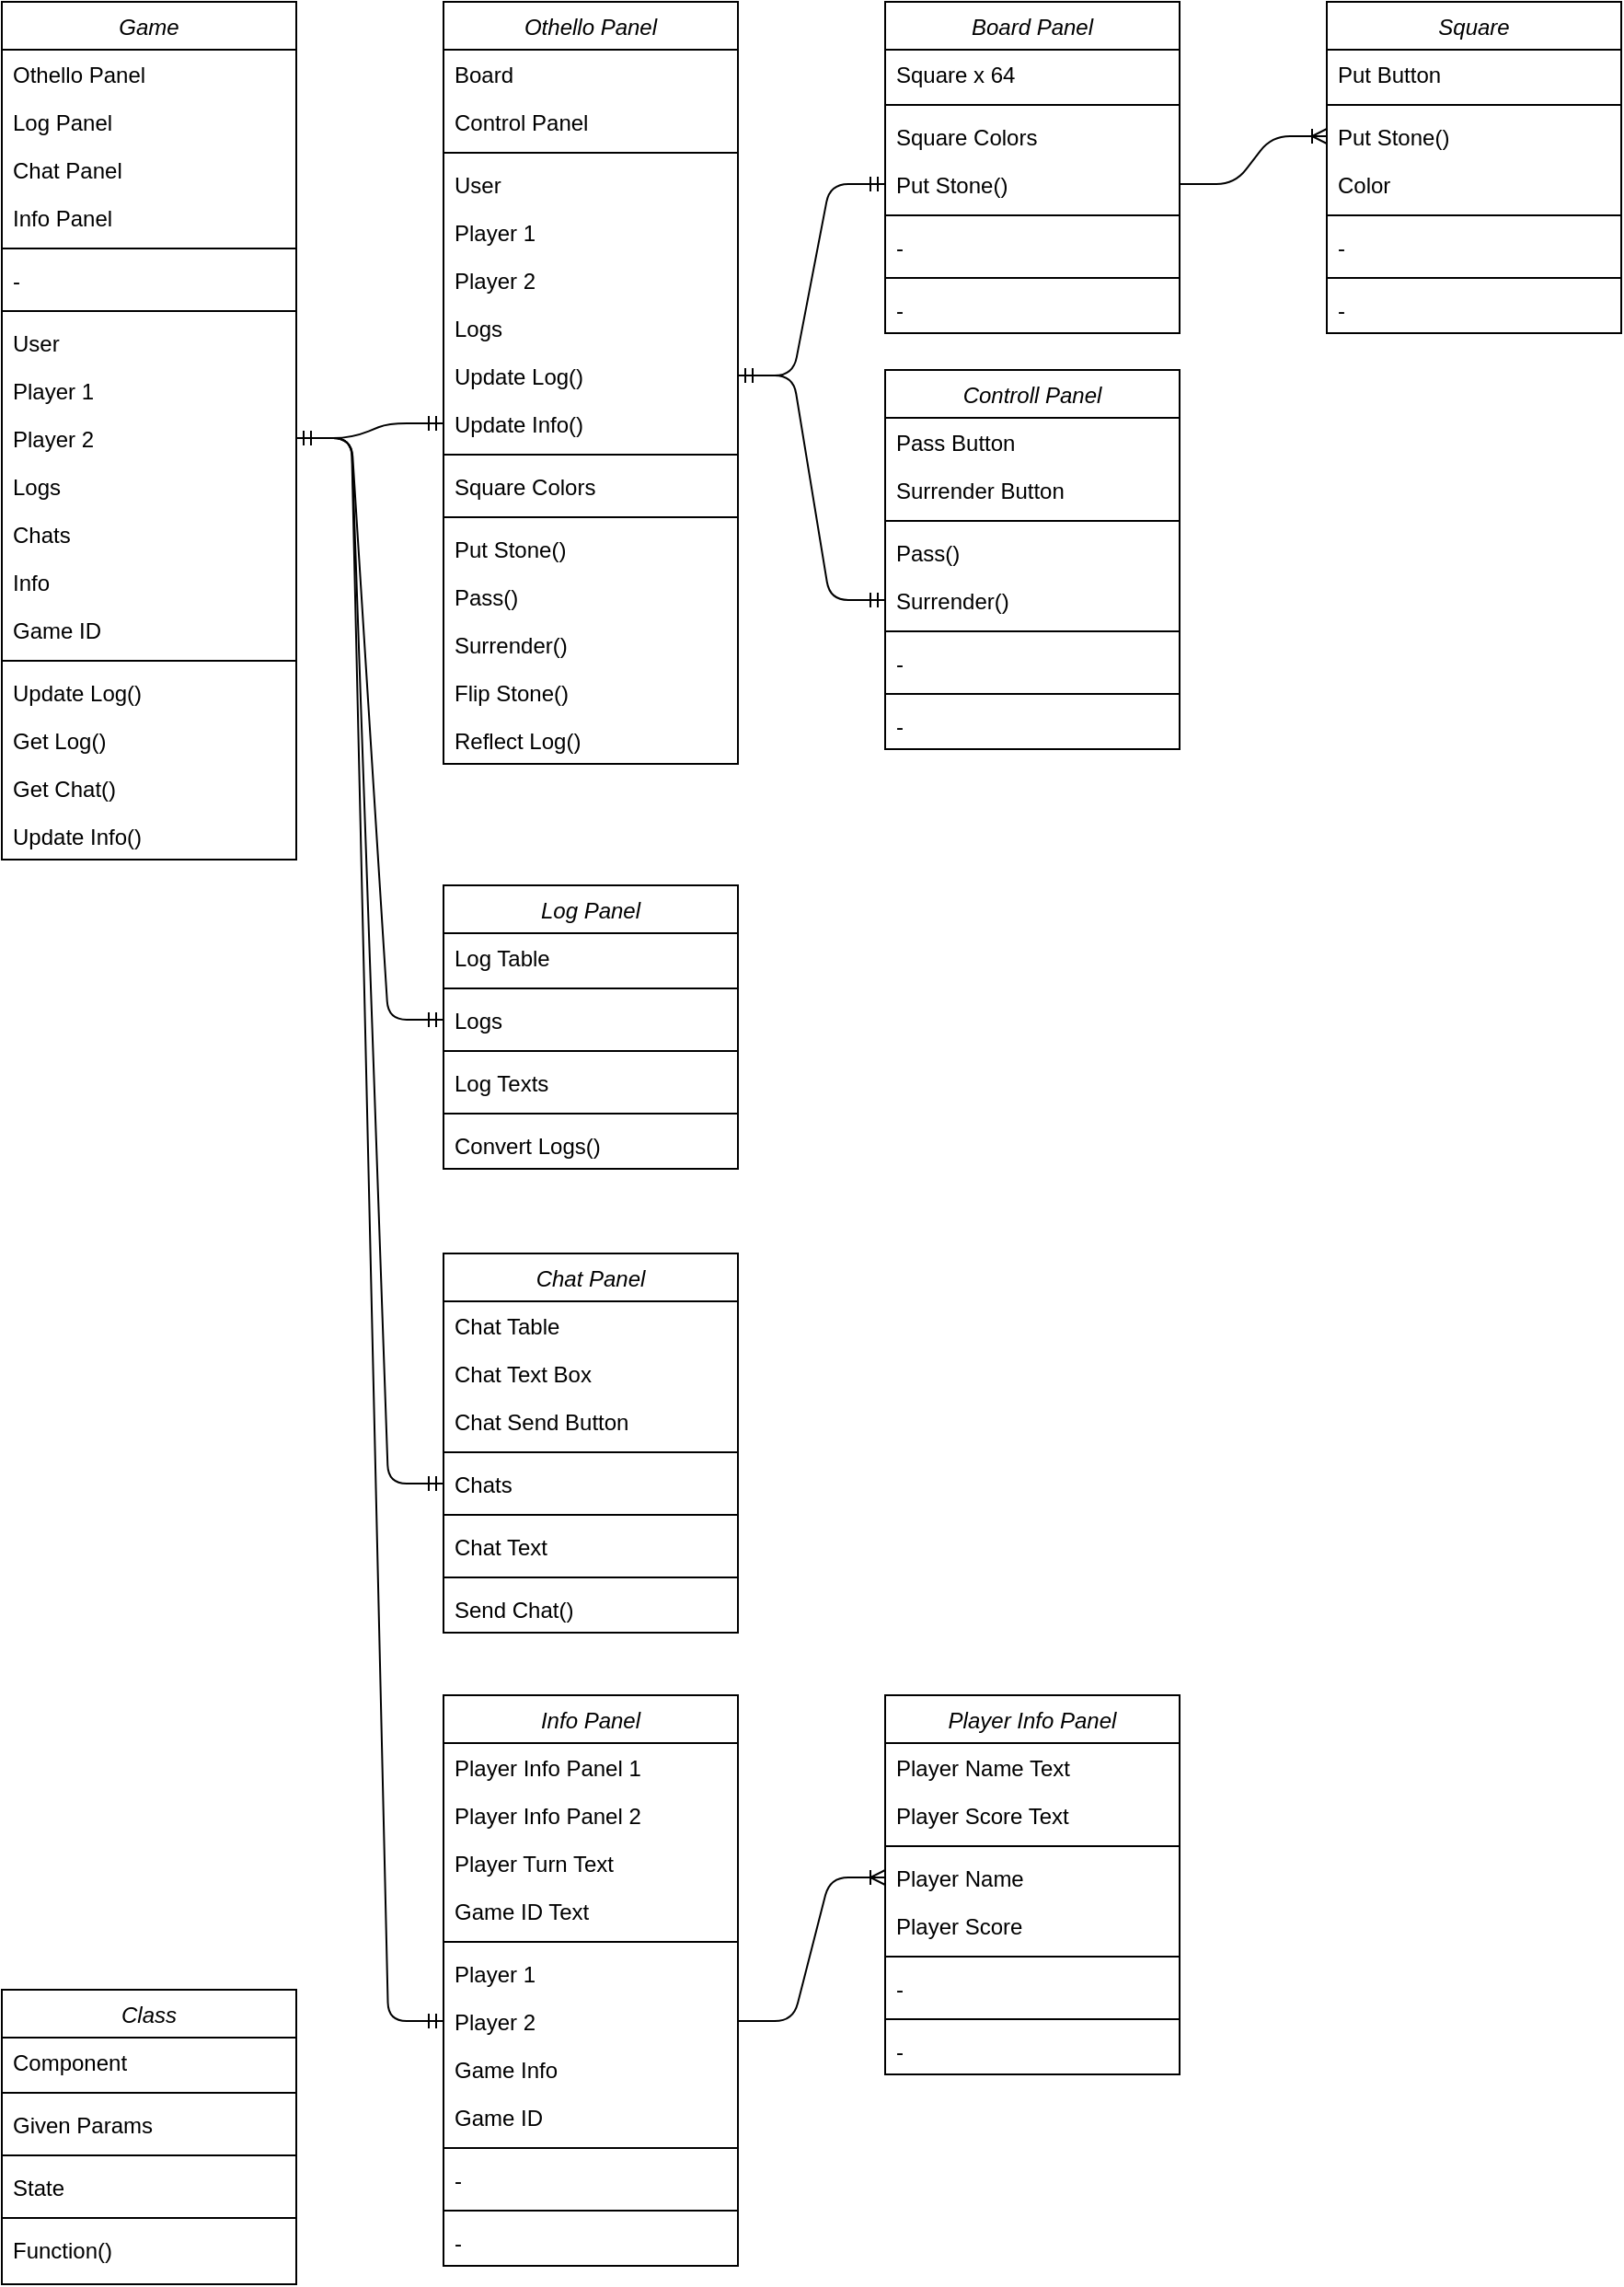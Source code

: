 <mxfile version="13.0.3" type="device"><diagram id="C5RBs43oDa-KdzZeNtuy" name="Page-1"><mxGraphModel dx="1086" dy="806" grid="1" gridSize="10" guides="1" tooltips="1" connect="1" arrows="1" fold="1" page="1" pageScale="1" pageWidth="827" pageHeight="1169" math="0" shadow="0"><root><mxCell id="WIyWlLk6GJQsqaUBKTNV-0"/><mxCell id="WIyWlLk6GJQsqaUBKTNV-1" parent="WIyWlLk6GJQsqaUBKTNV-0"/><mxCell id="VD_pEGCRU07zuYSqtlSE-8" value="Game" style="swimlane;fontStyle=2;align=center;verticalAlign=top;childLayout=stackLayout;horizontal=1;startSize=26;horizontalStack=0;resizeParent=1;resizeLast=0;collapsible=1;marginBottom=0;rounded=0;shadow=0;strokeWidth=1;" parent="WIyWlLk6GJQsqaUBKTNV-1" vertex="1"><mxGeometry x="40" y="40" width="160" height="466" as="geometry"><mxRectangle x="230" y="140" width="160" height="26" as="alternateBounds"/></mxGeometry></mxCell><mxCell id="VD_pEGCRU07zuYSqtlSE-9" value="Othello Panel" style="text;align=left;verticalAlign=top;spacingLeft=4;spacingRight=4;overflow=hidden;rotatable=0;points=[[0,0.5],[1,0.5]];portConstraint=eastwest;" parent="VD_pEGCRU07zuYSqtlSE-8" vertex="1"><mxGeometry y="26" width="160" height="26" as="geometry"/></mxCell><mxCell id="VD_pEGCRU07zuYSqtlSE-10" value="Log Panel" style="text;align=left;verticalAlign=top;spacingLeft=4;spacingRight=4;overflow=hidden;rotatable=0;points=[[0,0.5],[1,0.5]];portConstraint=eastwest;rounded=0;shadow=0;html=0;" parent="VD_pEGCRU07zuYSqtlSE-8" vertex="1"><mxGeometry y="52" width="160" height="26" as="geometry"/></mxCell><mxCell id="VD_pEGCRU07zuYSqtlSE-12" value="Chat Panel" style="text;align=left;verticalAlign=top;spacingLeft=4;spacingRight=4;overflow=hidden;rotatable=0;points=[[0,0.5],[1,0.5]];portConstraint=eastwest;rounded=0;shadow=0;html=0;" parent="VD_pEGCRU07zuYSqtlSE-8" vertex="1"><mxGeometry y="78" width="160" height="26" as="geometry"/></mxCell><mxCell id="VD_pEGCRU07zuYSqtlSE-21" value="Info Panel" style="text;align=left;verticalAlign=top;spacingLeft=4;spacingRight=4;overflow=hidden;rotatable=0;points=[[0,0.5],[1,0.5]];portConstraint=eastwest;rounded=0;shadow=0;html=0;" parent="VD_pEGCRU07zuYSqtlSE-8" vertex="1"><mxGeometry y="104" width="160" height="26" as="geometry"/></mxCell><mxCell id="VD_pEGCRU07zuYSqtlSE-13" value="" style="line;html=1;strokeWidth=1;align=left;verticalAlign=middle;spacingTop=-1;spacingLeft=3;spacingRight=3;rotatable=0;labelPosition=right;points=[];portConstraint=eastwest;fillColor=#ffffff;" parent="VD_pEGCRU07zuYSqtlSE-8" vertex="1"><mxGeometry y="130" width="160" height="8" as="geometry"/></mxCell><mxCell id="xLiG6YgGG8kJkcerl_uJ-2" value="-" style="text;align=left;verticalAlign=top;spacingLeft=4;spacingRight=4;overflow=hidden;rotatable=0;points=[[0,0.5],[1,0.5]];portConstraint=eastwest;rounded=0;shadow=0;html=0;" parent="VD_pEGCRU07zuYSqtlSE-8" vertex="1"><mxGeometry y="138" width="160" height="26" as="geometry"/></mxCell><mxCell id="xLiG6YgGG8kJkcerl_uJ-1" value="" style="line;html=1;strokeWidth=1;align=left;verticalAlign=middle;spacingTop=-1;spacingLeft=3;spacingRight=3;rotatable=0;labelPosition=right;points=[];portConstraint=eastwest;fillColor=#ffffff;" parent="VD_pEGCRU07zuYSqtlSE-8" vertex="1"><mxGeometry y="164" width="160" height="8" as="geometry"/></mxCell><mxCell id="iSRtya0GaoQMAHb-Ad-A-6" value="User" style="text;align=left;verticalAlign=top;spacingLeft=4;spacingRight=4;overflow=hidden;rotatable=0;points=[[0,0.5],[1,0.5]];portConstraint=eastwest;rounded=0;shadow=0;html=0;" parent="VD_pEGCRU07zuYSqtlSE-8" vertex="1"><mxGeometry y="172" width="160" height="26" as="geometry"/></mxCell><mxCell id="VD_pEGCRU07zuYSqtlSE-15" value="Player 1" style="text;align=left;verticalAlign=top;spacingLeft=4;spacingRight=4;overflow=hidden;rotatable=0;points=[[0,0.5],[1,0.5]];portConstraint=eastwest;rounded=0;shadow=0;html=0;" parent="VD_pEGCRU07zuYSqtlSE-8" vertex="1"><mxGeometry y="198" width="160" height="26" as="geometry"/></mxCell><mxCell id="VD_pEGCRU07zuYSqtlSE-16" value="Player 2" style="text;align=left;verticalAlign=top;spacingLeft=4;spacingRight=4;overflow=hidden;rotatable=0;points=[[0,0.5],[1,0.5]];portConstraint=eastwest;rounded=0;shadow=0;html=0;" parent="VD_pEGCRU07zuYSqtlSE-8" vertex="1"><mxGeometry y="224" width="160" height="26" as="geometry"/></mxCell><mxCell id="ohzE18p68UZyct_Q5W-b-12" value="Logs" style="text;align=left;verticalAlign=top;spacingLeft=4;spacingRight=4;overflow=hidden;rotatable=0;points=[[0,0.5],[1,0.5]];portConstraint=eastwest;rounded=0;shadow=0;html=0;" parent="VD_pEGCRU07zuYSqtlSE-8" vertex="1"><mxGeometry y="250" width="160" height="26" as="geometry"/></mxCell><mxCell id="ohzE18p68UZyct_Q5W-b-14" value="Chats" style="text;align=left;verticalAlign=top;spacingLeft=4;spacingRight=4;overflow=hidden;rotatable=0;points=[[0,0.5],[1,0.5]];portConstraint=eastwest;rounded=0;shadow=0;html=0;" parent="VD_pEGCRU07zuYSqtlSE-8" vertex="1"><mxGeometry y="276" width="160" height="26" as="geometry"/></mxCell><mxCell id="ohzE18p68UZyct_Q5W-b-21" value="Info" style="text;align=left;verticalAlign=top;spacingLeft=4;spacingRight=4;overflow=hidden;rotatable=0;points=[[0,0.5],[1,0.5]];portConstraint=eastwest;rounded=0;shadow=0;html=0;" parent="VD_pEGCRU07zuYSqtlSE-8" vertex="1"><mxGeometry y="302" width="160" height="26" as="geometry"/></mxCell><mxCell id="xvXVPmRxzr7AfJ4TMesq-0" value="Game ID" style="text;align=left;verticalAlign=top;spacingLeft=4;spacingRight=4;overflow=hidden;rotatable=0;points=[[0,0.5],[1,0.5]];portConstraint=eastwest;rounded=0;shadow=0;html=0;" parent="VD_pEGCRU07zuYSqtlSE-8" vertex="1"><mxGeometry y="328" width="160" height="26" as="geometry"/></mxCell><mxCell id="VD_pEGCRU07zuYSqtlSE-17" value="" style="line;html=1;strokeWidth=1;align=left;verticalAlign=middle;spacingTop=-1;spacingLeft=3;spacingRight=3;rotatable=0;labelPosition=right;points=[];portConstraint=eastwest;fillColor=#ffffff;" parent="VD_pEGCRU07zuYSqtlSE-8" vertex="1"><mxGeometry y="354" width="160" height="8" as="geometry"/></mxCell><mxCell id="VD_pEGCRU07zuYSqtlSE-19" value="Update Log()" style="text;align=left;verticalAlign=top;spacingLeft=4;spacingRight=4;overflow=hidden;rotatable=0;points=[[0,0.5],[1,0.5]];portConstraint=eastwest;" parent="VD_pEGCRU07zuYSqtlSE-8" vertex="1"><mxGeometry y="362" width="160" height="26" as="geometry"/></mxCell><mxCell id="iSRtya0GaoQMAHb-Ad-A-4" value="Get Log()" style="text;align=left;verticalAlign=top;spacingLeft=4;spacingRight=4;overflow=hidden;rotatable=0;points=[[0,0.5],[1,0.5]];portConstraint=eastwest;" parent="VD_pEGCRU07zuYSqtlSE-8" vertex="1"><mxGeometry y="388" width="160" height="26" as="geometry"/></mxCell><mxCell id="ohzE18p68UZyct_Q5W-b-19" value="Get Chat()" style="text;align=left;verticalAlign=top;spacingLeft=4;spacingRight=4;overflow=hidden;rotatable=0;points=[[0,0.5],[1,0.5]];portConstraint=eastwest;" parent="VD_pEGCRU07zuYSqtlSE-8" vertex="1"><mxGeometry y="414" width="160" height="26" as="geometry"/></mxCell><mxCell id="ohzE18p68UZyct_Q5W-b-13" value="Update Info()" style="text;align=left;verticalAlign=top;spacingLeft=4;spacingRight=4;overflow=hidden;rotatable=0;points=[[0,0.5],[1,0.5]];portConstraint=eastwest;" parent="VD_pEGCRU07zuYSqtlSE-8" vertex="1"><mxGeometry y="440" width="160" height="26" as="geometry"/></mxCell><mxCell id="zkfFHV4jXpPFQw0GAbJ--0" value="Othello Panel" style="swimlane;fontStyle=2;align=center;verticalAlign=top;childLayout=stackLayout;horizontal=1;startSize=26;horizontalStack=0;resizeParent=1;resizeLast=0;collapsible=1;marginBottom=0;rounded=0;shadow=0;strokeWidth=1;" parent="WIyWlLk6GJQsqaUBKTNV-1" vertex="1"><mxGeometry x="280" y="40" width="160" height="414" as="geometry"><mxRectangle x="230" y="140" width="160" height="26" as="alternateBounds"/></mxGeometry></mxCell><mxCell id="zkfFHV4jXpPFQw0GAbJ--1" value="Board" style="text;align=left;verticalAlign=top;spacingLeft=4;spacingRight=4;overflow=hidden;rotatable=0;points=[[0,0.5],[1,0.5]];portConstraint=eastwest;" parent="zkfFHV4jXpPFQw0GAbJ--0" vertex="1"><mxGeometry y="26" width="160" height="26" as="geometry"/></mxCell><mxCell id="VD_pEGCRU07zuYSqtlSE-1" value="Control Panel" style="text;align=left;verticalAlign=top;spacingLeft=4;spacingRight=4;overflow=hidden;rotatable=0;points=[[0,0.5],[1,0.5]];portConstraint=eastwest;rounded=0;shadow=0;html=0;" parent="zkfFHV4jXpPFQw0GAbJ--0" vertex="1"><mxGeometry y="52" width="160" height="26" as="geometry"/></mxCell><mxCell id="zkfFHV4jXpPFQw0GAbJ--4" value="" style="line;html=1;strokeWidth=1;align=left;verticalAlign=middle;spacingTop=-1;spacingLeft=3;spacingRight=3;rotatable=0;labelPosition=right;points=[];portConstraint=eastwest;fillColor=#ffffff;" parent="zkfFHV4jXpPFQw0GAbJ--0" vertex="1"><mxGeometry y="78" width="160" height="8" as="geometry"/></mxCell><mxCell id="iSRtya0GaoQMAHb-Ad-A-7" value="User" style="text;align=left;verticalAlign=top;spacingLeft=4;spacingRight=4;overflow=hidden;rotatable=0;points=[[0,0.5],[1,0.5]];portConstraint=eastwest;rounded=0;shadow=0;html=0;" parent="zkfFHV4jXpPFQw0GAbJ--0" vertex="1"><mxGeometry y="86" width="160" height="26" as="geometry"/></mxCell><mxCell id="VD_pEGCRU07zuYSqtlSE-4" value="Player 1" style="text;align=left;verticalAlign=top;spacingLeft=4;spacingRight=4;overflow=hidden;rotatable=0;points=[[0,0.5],[1,0.5]];portConstraint=eastwest;rounded=0;shadow=0;html=0;" parent="zkfFHV4jXpPFQw0GAbJ--0" vertex="1"><mxGeometry y="112" width="160" height="26" as="geometry"/></mxCell><mxCell id="VD_pEGCRU07zuYSqtlSE-5" value="Player 2" style="text;align=left;verticalAlign=top;spacingLeft=4;spacingRight=4;overflow=hidden;rotatable=0;points=[[0,0.5],[1,0.5]];portConstraint=eastwest;rounded=0;shadow=0;html=0;" parent="zkfFHV4jXpPFQw0GAbJ--0" vertex="1"><mxGeometry y="138" width="160" height="26" as="geometry"/></mxCell><mxCell id="iSRtya0GaoQMAHb-Ad-A-2" value="Logs" style="text;align=left;verticalAlign=top;spacingLeft=4;spacingRight=4;overflow=hidden;rotatable=0;points=[[0,0.5],[1,0.5]];portConstraint=eastwest;rounded=0;shadow=0;html=0;" parent="zkfFHV4jXpPFQw0GAbJ--0" vertex="1"><mxGeometry y="164" width="160" height="26" as="geometry"/></mxCell><mxCell id="ohzE18p68UZyct_Q5W-b-11" value="Update Log()" style="text;align=left;verticalAlign=top;spacingLeft=4;spacingRight=4;overflow=hidden;rotatable=0;points=[[0,0.5],[1,0.5]];portConstraint=eastwest;rounded=0;shadow=0;html=0;" parent="zkfFHV4jXpPFQw0GAbJ--0" vertex="1"><mxGeometry y="190" width="160" height="26" as="geometry"/></mxCell><mxCell id="ohzE18p68UZyct_Q5W-b-20" value="Update Info()" style="text;align=left;verticalAlign=top;spacingLeft=4;spacingRight=4;overflow=hidden;rotatable=0;points=[[0,0.5],[1,0.5]];portConstraint=eastwest;rounded=0;shadow=0;html=0;" parent="zkfFHV4jXpPFQw0GAbJ--0" vertex="1"><mxGeometry y="216" width="160" height="26" as="geometry"/></mxCell><mxCell id="VD_pEGCRU07zuYSqtlSE-2" value="" style="line;html=1;strokeWidth=1;align=left;verticalAlign=middle;spacingTop=-1;spacingLeft=3;spacingRight=3;rotatable=0;labelPosition=right;points=[];portConstraint=eastwest;fillColor=#ffffff;" parent="zkfFHV4jXpPFQw0GAbJ--0" vertex="1"><mxGeometry y="242" width="160" height="8" as="geometry"/></mxCell><mxCell id="VD_pEGCRU07zuYSqtlSE-3" value="Square Colors" style="text;align=left;verticalAlign=top;spacingLeft=4;spacingRight=4;overflow=hidden;rotatable=0;points=[[0,0.5],[1,0.5]];portConstraint=eastwest;" parent="zkfFHV4jXpPFQw0GAbJ--0" vertex="1"><mxGeometry y="250" width="160" height="26" as="geometry"/></mxCell><mxCell id="VD_pEGCRU07zuYSqtlSE-20" value="" style="line;html=1;strokeWidth=1;align=left;verticalAlign=middle;spacingTop=-1;spacingLeft=3;spacingRight=3;rotatable=0;labelPosition=right;points=[];portConstraint=eastwest;fillColor=#ffffff;" parent="zkfFHV4jXpPFQw0GAbJ--0" vertex="1"><mxGeometry y="276" width="160" height="8" as="geometry"/></mxCell><mxCell id="zkfFHV4jXpPFQw0GAbJ--5" value="Put Stone()" style="text;align=left;verticalAlign=top;spacingLeft=4;spacingRight=4;overflow=hidden;rotatable=0;points=[[0,0.5],[1,0.5]];portConstraint=eastwest;" parent="zkfFHV4jXpPFQw0GAbJ--0" vertex="1"><mxGeometry y="284" width="160" height="26" as="geometry"/></mxCell><mxCell id="xLiG6YgGG8kJkcerl_uJ-0" value="Pass()" style="text;align=left;verticalAlign=top;spacingLeft=4;spacingRight=4;overflow=hidden;rotatable=0;points=[[0,0.5],[1,0.5]];portConstraint=eastwest;" parent="zkfFHV4jXpPFQw0GAbJ--0" vertex="1"><mxGeometry y="310" width="160" height="26" as="geometry"/></mxCell><mxCell id="VD_pEGCRU07zuYSqtlSE-35" value="Surrender()" style="text;align=left;verticalAlign=top;spacingLeft=4;spacingRight=4;overflow=hidden;rotatable=0;points=[[0,0.5],[1,0.5]];portConstraint=eastwest;" parent="zkfFHV4jXpPFQw0GAbJ--0" vertex="1"><mxGeometry y="336" width="160" height="26" as="geometry"/></mxCell><mxCell id="iSRtya0GaoQMAHb-Ad-A-0" value="Flip Stone()" style="text;align=left;verticalAlign=top;spacingLeft=4;spacingRight=4;overflow=hidden;rotatable=0;points=[[0,0.5],[1,0.5]];portConstraint=eastwest;" parent="zkfFHV4jXpPFQw0GAbJ--0" vertex="1"><mxGeometry y="362" width="160" height="26" as="geometry"/></mxCell><mxCell id="iSRtya0GaoQMAHb-Ad-A-3" value="Reflect Log()" style="text;align=left;verticalAlign=top;spacingLeft=4;spacingRight=4;overflow=hidden;rotatable=0;points=[[0,0.5],[1,0.5]];portConstraint=eastwest;" parent="zkfFHV4jXpPFQw0GAbJ--0" vertex="1"><mxGeometry y="388" width="160" height="26" as="geometry"/></mxCell><mxCell id="VD_pEGCRU07zuYSqtlSE-88" value="Square" style="swimlane;fontStyle=2;align=center;verticalAlign=top;childLayout=stackLayout;horizontal=1;startSize=26;horizontalStack=0;resizeParent=1;resizeLast=0;collapsible=1;marginBottom=0;rounded=0;shadow=0;strokeWidth=1;" parent="WIyWlLk6GJQsqaUBKTNV-1" vertex="1"><mxGeometry x="760" y="40" width="160" height="180" as="geometry"><mxRectangle x="230" y="140" width="160" height="26" as="alternateBounds"/></mxGeometry></mxCell><mxCell id="VD_pEGCRU07zuYSqtlSE-89" value="Put Button" style="text;align=left;verticalAlign=top;spacingLeft=4;spacingRight=4;overflow=hidden;rotatable=0;points=[[0,0.5],[1,0.5]];portConstraint=eastwest;" parent="VD_pEGCRU07zuYSqtlSE-88" vertex="1"><mxGeometry y="26" width="160" height="26" as="geometry"/></mxCell><mxCell id="VD_pEGCRU07zuYSqtlSE-90" value="" style="line;html=1;strokeWidth=1;align=left;verticalAlign=middle;spacingTop=-1;spacingLeft=3;spacingRight=3;rotatable=0;labelPosition=right;points=[];portConstraint=eastwest;fillColor=#ffffff;" parent="VD_pEGCRU07zuYSqtlSE-88" vertex="1"><mxGeometry y="52" width="160" height="8" as="geometry"/></mxCell><mxCell id="VD_pEGCRU07zuYSqtlSE-91" value="Put Stone()" style="text;align=left;verticalAlign=top;spacingLeft=4;spacingRight=4;overflow=hidden;rotatable=0;points=[[0,0.5],[1,0.5]];portConstraint=eastwest;rounded=0;shadow=0;html=0;" parent="VD_pEGCRU07zuYSqtlSE-88" vertex="1"><mxGeometry y="60" width="160" height="26" as="geometry"/></mxCell><mxCell id="ohzE18p68UZyct_Q5W-b-42" value="Color" style="text;align=left;verticalAlign=top;spacingLeft=4;spacingRight=4;overflow=hidden;rotatable=0;points=[[0,0.5],[1,0.5]];portConstraint=eastwest;" parent="VD_pEGCRU07zuYSqtlSE-88" vertex="1"><mxGeometry y="86" width="160" height="26" as="geometry"/></mxCell><mxCell id="VD_pEGCRU07zuYSqtlSE-92" value="" style="line;html=1;strokeWidth=1;align=left;verticalAlign=middle;spacingTop=-1;spacingLeft=3;spacingRight=3;rotatable=0;labelPosition=right;points=[];portConstraint=eastwest;fillColor=#ffffff;" parent="VD_pEGCRU07zuYSqtlSE-88" vertex="1"><mxGeometry y="112" width="160" height="8" as="geometry"/></mxCell><mxCell id="VD_pEGCRU07zuYSqtlSE-93" value="-" style="text;align=left;verticalAlign=top;spacingLeft=4;spacingRight=4;overflow=hidden;rotatable=0;points=[[0,0.5],[1,0.5]];portConstraint=eastwest;" parent="VD_pEGCRU07zuYSqtlSE-88" vertex="1"><mxGeometry y="120" width="160" height="26" as="geometry"/></mxCell><mxCell id="VD_pEGCRU07zuYSqtlSE-94" value="" style="line;html=1;strokeWidth=1;align=left;verticalAlign=middle;spacingTop=-1;spacingLeft=3;spacingRight=3;rotatable=0;labelPosition=right;points=[];portConstraint=eastwest;fillColor=#ffffff;" parent="VD_pEGCRU07zuYSqtlSE-88" vertex="1"><mxGeometry y="146" width="160" height="8" as="geometry"/></mxCell><mxCell id="VD_pEGCRU07zuYSqtlSE-95" value="-" style="text;align=left;verticalAlign=top;spacingLeft=4;spacingRight=4;overflow=hidden;rotatable=0;points=[[0,0.5],[1,0.5]];portConstraint=eastwest;" parent="VD_pEGCRU07zuYSqtlSE-88" vertex="1"><mxGeometry y="154" width="160" height="26" as="geometry"/></mxCell><mxCell id="xLiG6YgGG8kJkcerl_uJ-17" value="Board Panel" style="swimlane;fontStyle=2;align=center;verticalAlign=top;childLayout=stackLayout;horizontal=1;startSize=26;horizontalStack=0;resizeParent=1;resizeLast=0;collapsible=1;marginBottom=0;rounded=0;shadow=0;strokeWidth=1;" parent="WIyWlLk6GJQsqaUBKTNV-1" vertex="1"><mxGeometry x="520" y="40" width="160" height="180" as="geometry"><mxRectangle x="230" y="140" width="160" height="26" as="alternateBounds"/></mxGeometry></mxCell><mxCell id="xLiG6YgGG8kJkcerl_uJ-18" value="Square x 64" style="text;align=left;verticalAlign=top;spacingLeft=4;spacingRight=4;overflow=hidden;rotatable=0;points=[[0,0.5],[1,0.5]];portConstraint=eastwest;" parent="xLiG6YgGG8kJkcerl_uJ-17" vertex="1"><mxGeometry y="26" width="160" height="26" as="geometry"/></mxCell><mxCell id="xLiG6YgGG8kJkcerl_uJ-19" value="" style="line;html=1;strokeWidth=1;align=left;verticalAlign=middle;spacingTop=-1;spacingLeft=3;spacingRight=3;rotatable=0;labelPosition=right;points=[];portConstraint=eastwest;fillColor=#ffffff;" parent="xLiG6YgGG8kJkcerl_uJ-17" vertex="1"><mxGeometry y="52" width="160" height="8" as="geometry"/></mxCell><mxCell id="xLiG6YgGG8kJkcerl_uJ-20" value="Square Colors" style="text;align=left;verticalAlign=top;spacingLeft=4;spacingRight=4;overflow=hidden;rotatable=0;points=[[0,0.5],[1,0.5]];portConstraint=eastwest;rounded=0;shadow=0;html=0;" parent="xLiG6YgGG8kJkcerl_uJ-17" vertex="1"><mxGeometry y="60" width="160" height="26" as="geometry"/></mxCell><mxCell id="ohzE18p68UZyct_Q5W-b-0" value="Put Stone()" style="text;align=left;verticalAlign=top;spacingLeft=4;spacingRight=4;overflow=hidden;rotatable=0;points=[[0,0.5],[1,0.5]];portConstraint=eastwest;rounded=0;shadow=0;html=0;" parent="xLiG6YgGG8kJkcerl_uJ-17" vertex="1"><mxGeometry y="86" width="160" height="26" as="geometry"/></mxCell><mxCell id="xLiG6YgGG8kJkcerl_uJ-21" value="" style="line;html=1;strokeWidth=1;align=left;verticalAlign=middle;spacingTop=-1;spacingLeft=3;spacingRight=3;rotatable=0;labelPosition=right;points=[];portConstraint=eastwest;fillColor=#ffffff;" parent="xLiG6YgGG8kJkcerl_uJ-17" vertex="1"><mxGeometry y="112" width="160" height="8" as="geometry"/></mxCell><mxCell id="xLiG6YgGG8kJkcerl_uJ-22" value="-" style="text;align=left;verticalAlign=top;spacingLeft=4;spacingRight=4;overflow=hidden;rotatable=0;points=[[0,0.5],[1,0.5]];portConstraint=eastwest;" parent="xLiG6YgGG8kJkcerl_uJ-17" vertex="1"><mxGeometry y="120" width="160" height="26" as="geometry"/></mxCell><mxCell id="xLiG6YgGG8kJkcerl_uJ-23" value="" style="line;html=1;strokeWidth=1;align=left;verticalAlign=middle;spacingTop=-1;spacingLeft=3;spacingRight=3;rotatable=0;labelPosition=right;points=[];portConstraint=eastwest;fillColor=#ffffff;" parent="xLiG6YgGG8kJkcerl_uJ-17" vertex="1"><mxGeometry y="146" width="160" height="8" as="geometry"/></mxCell><mxCell id="xLiG6YgGG8kJkcerl_uJ-24" value="-" style="text;align=left;verticalAlign=top;spacingLeft=4;spacingRight=4;overflow=hidden;rotatable=0;points=[[0,0.5],[1,0.5]];portConstraint=eastwest;" parent="xLiG6YgGG8kJkcerl_uJ-17" vertex="1"><mxGeometry y="154" width="160" height="26" as="geometry"/></mxCell><mxCell id="ohzE18p68UZyct_Q5W-b-35" value="" style="edgeStyle=entityRelationEdgeStyle;fontSize=12;html=1;endArrow=ERmandOne;startArrow=ERmandOne;exitX=1;exitY=0.5;exitDx=0;exitDy=0;entryX=0;entryY=0.5;entryDx=0;entryDy=0;" parent="WIyWlLk6GJQsqaUBKTNV-1" source="VD_pEGCRU07zuYSqtlSE-16" target="ohzE18p68UZyct_Q5W-b-20" edge="1"><mxGeometry width="100" height="100" relative="1" as="geometry"><mxPoint x="500" y="280" as="sourcePoint"/><mxPoint x="600" y="180" as="targetPoint"/></mxGeometry></mxCell><mxCell id="ohzE18p68UZyct_Q5W-b-36" value="" style="edgeStyle=entityRelationEdgeStyle;fontSize=12;html=1;endArrow=ERmandOne;startArrow=ERmandOne;exitX=1;exitY=0.5;exitDx=0;exitDy=0;entryX=0;entryY=0.5;entryDx=0;entryDy=0;" parent="WIyWlLk6GJQsqaUBKTNV-1" source="ohzE18p68UZyct_Q5W-b-11" target="ohzE18p68UZyct_Q5W-b-0" edge="1"><mxGeometry width="100" height="100" relative="1" as="geometry"><mxPoint x="210" y="63.968" as="sourcePoint"/><mxPoint x="290" y="227" as="targetPoint"/></mxGeometry></mxCell><mxCell id="ohzE18p68UZyct_Q5W-b-37" value="" style="edgeStyle=entityRelationEdgeStyle;fontSize=12;html=1;endArrow=ERmandOne;startArrow=ERmandOne;exitX=1;exitY=0.5;exitDx=0;exitDy=0;entryX=0;entryY=0.5;entryDx=0;entryDy=0;" parent="WIyWlLk6GJQsqaUBKTNV-1" source="ohzE18p68UZyct_Q5W-b-11" target="xLiG6YgGG8kJkcerl_uJ-3" edge="1"><mxGeometry width="100" height="100" relative="1" as="geometry"><mxPoint x="210" y="261" as="sourcePoint"/><mxPoint x="290" y="227" as="targetPoint"/></mxGeometry></mxCell><mxCell id="ohzE18p68UZyct_Q5W-b-38" value="" style="edgeStyle=entityRelationEdgeStyle;fontSize=12;html=1;endArrow=ERoneToMany;exitX=1;exitY=0.5;exitDx=0;exitDy=0;entryX=0;entryY=0.5;entryDx=0;entryDy=0;" parent="WIyWlLk6GJQsqaUBKTNV-1" source="ohzE18p68UZyct_Q5W-b-0" target="VD_pEGCRU07zuYSqtlSE-91" edge="1"><mxGeometry width="100" height="100" relative="1" as="geometry"><mxPoint x="500" y="280" as="sourcePoint"/><mxPoint x="600" y="180" as="targetPoint"/></mxGeometry></mxCell><mxCell id="ohzE18p68UZyct_Q5W-b-39" value="" style="edgeStyle=entityRelationEdgeStyle;fontSize=12;html=1;endArrow=ERmandOne;startArrow=ERmandOne;exitX=1;exitY=0.5;exitDx=0;exitDy=0;entryX=0;entryY=0.5;entryDx=0;entryDy=0;" parent="WIyWlLk6GJQsqaUBKTNV-1" source="VD_pEGCRU07zuYSqtlSE-16" target="VD_pEGCRU07zuYSqtlSE-73" edge="1"><mxGeometry width="100" height="100" relative="1" as="geometry"><mxPoint x="210" y="261" as="sourcePoint"/><mxPoint x="290" y="227" as="targetPoint"/></mxGeometry></mxCell><mxCell id="ohzE18p68UZyct_Q5W-b-40" value="" style="edgeStyle=entityRelationEdgeStyle;fontSize=12;html=1;endArrow=ERmandOne;startArrow=ERmandOne;exitX=1;exitY=0.5;exitDx=0;exitDy=0;entryX=0;entryY=0.5;entryDx=0;entryDy=0;" parent="WIyWlLk6GJQsqaUBKTNV-1" source="VD_pEGCRU07zuYSqtlSE-16" target="ohzE18p68UZyct_Q5W-b-18" edge="1"><mxGeometry width="100" height="100" relative="1" as="geometry"><mxPoint x="210" y="261" as="sourcePoint"/><mxPoint x="290" y="695" as="targetPoint"/></mxGeometry></mxCell><mxCell id="ohzE18p68UZyct_Q5W-b-41" value="" style="edgeStyle=entityRelationEdgeStyle;fontSize=12;html=1;endArrow=ERoneToMany;exitX=1;exitY=0.5;exitDx=0;exitDy=0;entryX=0;entryY=0.5;entryDx=0;entryDy=0;" parent="WIyWlLk6GJQsqaUBKTNV-1" source="ohzE18p68UZyct_Q5W-b-18" target="ohzE18p68UZyct_Q5W-b-4" edge="1"><mxGeometry width="100" height="100" relative="1" as="geometry"><mxPoint x="460" y="796" as="sourcePoint"/><mxPoint x="540" y="770" as="targetPoint"/></mxGeometry></mxCell><mxCell id="ohzE18p68UZyct_Q5W-b-44" value="" style="edgeStyle=entityRelationEdgeStyle;fontSize=12;html=1;endArrow=ERmandOne;startArrow=ERmandOne;exitX=1;exitY=0.5;exitDx=0;exitDy=0;entryX=0;entryY=0.5;entryDx=0;entryDy=0;" parent="WIyWlLk6GJQsqaUBKTNV-1" source="VD_pEGCRU07zuYSqtlSE-16" target="VD_pEGCRU07zuYSqtlSE-64" edge="1"><mxGeometry width="100" height="100" relative="1" as="geometry"><mxPoint x="210" y="261" as="sourcePoint"/><mxPoint x="290" y="227" as="targetPoint"/></mxGeometry></mxCell><mxCell id="VD_pEGCRU07zuYSqtlSE-97" value="Controll Panel" style="swimlane;fontStyle=2;align=center;verticalAlign=top;childLayout=stackLayout;horizontal=1;startSize=26;horizontalStack=0;resizeParent=1;resizeLast=0;collapsible=1;marginBottom=0;rounded=0;shadow=0;strokeWidth=1;" parent="WIyWlLk6GJQsqaUBKTNV-1" vertex="1"><mxGeometry x="520" y="240" width="160" height="206" as="geometry"><mxRectangle x="230" y="140" width="160" height="26" as="alternateBounds"/></mxGeometry></mxCell><mxCell id="VD_pEGCRU07zuYSqtlSE-98" value="Pass Button" style="text;align=left;verticalAlign=top;spacingLeft=4;spacingRight=4;overflow=hidden;rotatable=0;points=[[0,0.5],[1,0.5]];portConstraint=eastwest;" parent="VD_pEGCRU07zuYSqtlSE-97" vertex="1"><mxGeometry y="26" width="160" height="26" as="geometry"/></mxCell><mxCell id="VD_pEGCRU07zuYSqtlSE-105" value="Surrender Button" style="text;align=left;verticalAlign=top;spacingLeft=4;spacingRight=4;overflow=hidden;rotatable=0;points=[[0,0.5],[1,0.5]];portConstraint=eastwest;rounded=0;shadow=0;html=0;" parent="VD_pEGCRU07zuYSqtlSE-97" vertex="1"><mxGeometry y="52" width="160" height="26" as="geometry"/></mxCell><mxCell id="VD_pEGCRU07zuYSqtlSE-99" value="" style="line;html=1;strokeWidth=1;align=left;verticalAlign=middle;spacingTop=-1;spacingLeft=3;spacingRight=3;rotatable=0;labelPosition=right;points=[];portConstraint=eastwest;fillColor=#ffffff;" parent="VD_pEGCRU07zuYSqtlSE-97" vertex="1"><mxGeometry y="78" width="160" height="8" as="geometry"/></mxCell><mxCell id="VD_pEGCRU07zuYSqtlSE-100" value="Pass()" style="text;align=left;verticalAlign=top;spacingLeft=4;spacingRight=4;overflow=hidden;rotatable=0;points=[[0,0.5],[1,0.5]];portConstraint=eastwest;rounded=0;shadow=0;html=0;" parent="VD_pEGCRU07zuYSqtlSE-97" vertex="1"><mxGeometry y="86" width="160" height="26" as="geometry"/></mxCell><mxCell id="xLiG6YgGG8kJkcerl_uJ-3" value="Surrender()" style="text;align=left;verticalAlign=top;spacingLeft=4;spacingRight=4;overflow=hidden;rotatable=0;points=[[0,0.5],[1,0.5]];portConstraint=eastwest;rounded=0;shadow=0;html=0;" parent="VD_pEGCRU07zuYSqtlSE-97" vertex="1"><mxGeometry y="112" width="160" height="26" as="geometry"/></mxCell><mxCell id="VD_pEGCRU07zuYSqtlSE-101" value="" style="line;html=1;strokeWidth=1;align=left;verticalAlign=middle;spacingTop=-1;spacingLeft=3;spacingRight=3;rotatable=0;labelPosition=right;points=[];portConstraint=eastwest;fillColor=#ffffff;" parent="VD_pEGCRU07zuYSqtlSE-97" vertex="1"><mxGeometry y="138" width="160" height="8" as="geometry"/></mxCell><mxCell id="VD_pEGCRU07zuYSqtlSE-102" value="-" style="text;align=left;verticalAlign=top;spacingLeft=4;spacingRight=4;overflow=hidden;rotatable=0;points=[[0,0.5],[1,0.5]];portConstraint=eastwest;" parent="VD_pEGCRU07zuYSqtlSE-97" vertex="1"><mxGeometry y="146" width="160" height="26" as="geometry"/></mxCell><mxCell id="VD_pEGCRU07zuYSqtlSE-103" value="" style="line;html=1;strokeWidth=1;align=left;verticalAlign=middle;spacingTop=-1;spacingLeft=3;spacingRight=3;rotatable=0;labelPosition=right;points=[];portConstraint=eastwest;fillColor=#ffffff;" parent="VD_pEGCRU07zuYSqtlSE-97" vertex="1"><mxGeometry y="172" width="160" height="8" as="geometry"/></mxCell><mxCell id="VD_pEGCRU07zuYSqtlSE-104" value="-" style="text;align=left;verticalAlign=top;spacingLeft=4;spacingRight=4;overflow=hidden;rotatable=0;points=[[0,0.5],[1,0.5]];portConstraint=eastwest;" parent="VD_pEGCRU07zuYSqtlSE-97" vertex="1"><mxGeometry y="180" width="160" height="26" as="geometry"/></mxCell><mxCell id="VD_pEGCRU07zuYSqtlSE-60" value="Log Panel" style="swimlane;fontStyle=2;align=center;verticalAlign=top;childLayout=stackLayout;horizontal=1;startSize=26;horizontalStack=0;resizeParent=1;resizeLast=0;collapsible=1;marginBottom=0;rounded=0;shadow=0;strokeWidth=1;" parent="WIyWlLk6GJQsqaUBKTNV-1" vertex="1"><mxGeometry x="280" y="520" width="160" height="154" as="geometry"><mxRectangle x="230" y="140" width="160" height="26" as="alternateBounds"/></mxGeometry></mxCell><mxCell id="VD_pEGCRU07zuYSqtlSE-61" value="Log Table" style="text;align=left;verticalAlign=top;spacingLeft=4;spacingRight=4;overflow=hidden;rotatable=0;points=[[0,0.5],[1,0.5]];portConstraint=eastwest;" parent="VD_pEGCRU07zuYSqtlSE-60" vertex="1"><mxGeometry y="26" width="160" height="26" as="geometry"/></mxCell><mxCell id="VD_pEGCRU07zuYSqtlSE-63" value="" style="line;html=1;strokeWidth=1;align=left;verticalAlign=middle;spacingTop=-1;spacingLeft=3;spacingRight=3;rotatable=0;labelPosition=right;points=[];portConstraint=eastwest;fillColor=#ffffff;" parent="VD_pEGCRU07zuYSqtlSE-60" vertex="1"><mxGeometry y="52" width="160" height="8" as="geometry"/></mxCell><mxCell id="VD_pEGCRU07zuYSqtlSE-64" value="Logs" style="text;align=left;verticalAlign=top;spacingLeft=4;spacingRight=4;overflow=hidden;rotatable=0;points=[[0,0.5],[1,0.5]];portConstraint=eastwest;rounded=0;shadow=0;html=0;" parent="VD_pEGCRU07zuYSqtlSE-60" vertex="1"><mxGeometry y="60" width="160" height="26" as="geometry"/></mxCell><mxCell id="VD_pEGCRU07zuYSqtlSE-66" value="" style="line;html=1;strokeWidth=1;align=left;verticalAlign=middle;spacingTop=-1;spacingLeft=3;spacingRight=3;rotatable=0;labelPosition=right;points=[];portConstraint=eastwest;fillColor=#ffffff;" parent="VD_pEGCRU07zuYSqtlSE-60" vertex="1"><mxGeometry y="86" width="160" height="8" as="geometry"/></mxCell><mxCell id="VD_pEGCRU07zuYSqtlSE-67" value="Log Texts" style="text;align=left;verticalAlign=top;spacingLeft=4;spacingRight=4;overflow=hidden;rotatable=0;points=[[0,0.5],[1,0.5]];portConstraint=eastwest;" parent="VD_pEGCRU07zuYSqtlSE-60" vertex="1"><mxGeometry y="94" width="160" height="26" as="geometry"/></mxCell><mxCell id="VD_pEGCRU07zuYSqtlSE-68" value="" style="line;html=1;strokeWidth=1;align=left;verticalAlign=middle;spacingTop=-1;spacingLeft=3;spacingRight=3;rotatable=0;labelPosition=right;points=[];portConstraint=eastwest;fillColor=#ffffff;" parent="VD_pEGCRU07zuYSqtlSE-60" vertex="1"><mxGeometry y="120" width="160" height="8" as="geometry"/></mxCell><mxCell id="VD_pEGCRU07zuYSqtlSE-69" value="Convert Logs()" style="text;align=left;verticalAlign=top;spacingLeft=4;spacingRight=4;overflow=hidden;rotatable=0;points=[[0,0.5],[1,0.5]];portConstraint=eastwest;" parent="VD_pEGCRU07zuYSqtlSE-60" vertex="1"><mxGeometry y="128" width="160" height="26" as="geometry"/></mxCell><mxCell id="VD_pEGCRU07zuYSqtlSE-70" value="Chat Panel" style="swimlane;fontStyle=2;align=center;verticalAlign=top;childLayout=stackLayout;horizontal=1;startSize=26;horizontalStack=0;resizeParent=1;resizeLast=0;collapsible=1;marginBottom=0;rounded=0;shadow=0;strokeWidth=1;" parent="WIyWlLk6GJQsqaUBKTNV-1" vertex="1"><mxGeometry x="280" y="720" width="160" height="206" as="geometry"><mxRectangle x="230" y="140" width="160" height="26" as="alternateBounds"/></mxGeometry></mxCell><mxCell id="VD_pEGCRU07zuYSqtlSE-71" value="Chat Table" style="text;align=left;verticalAlign=top;spacingLeft=4;spacingRight=4;overflow=hidden;rotatable=0;points=[[0,0.5],[1,0.5]];portConstraint=eastwest;" parent="VD_pEGCRU07zuYSqtlSE-70" vertex="1"><mxGeometry y="26" width="160" height="26" as="geometry"/></mxCell><mxCell id="ohzE18p68UZyct_Q5W-b-16" value="Chat Text Box" style="text;align=left;verticalAlign=top;spacingLeft=4;spacingRight=4;overflow=hidden;rotatable=0;points=[[0,0.5],[1,0.5]];portConstraint=eastwest;" parent="VD_pEGCRU07zuYSqtlSE-70" vertex="1"><mxGeometry y="52" width="160" height="26" as="geometry"/></mxCell><mxCell id="ohzE18p68UZyct_Q5W-b-17" value="Chat Send Button" style="text;align=left;verticalAlign=top;spacingLeft=4;spacingRight=4;overflow=hidden;rotatable=0;points=[[0,0.5],[1,0.5]];portConstraint=eastwest;" parent="VD_pEGCRU07zuYSqtlSE-70" vertex="1"><mxGeometry y="78" width="160" height="26" as="geometry"/></mxCell><mxCell id="VD_pEGCRU07zuYSqtlSE-72" value="" style="line;html=1;strokeWidth=1;align=left;verticalAlign=middle;spacingTop=-1;spacingLeft=3;spacingRight=3;rotatable=0;labelPosition=right;points=[];portConstraint=eastwest;fillColor=#ffffff;" parent="VD_pEGCRU07zuYSqtlSE-70" vertex="1"><mxGeometry y="104" width="160" height="8" as="geometry"/></mxCell><mxCell id="VD_pEGCRU07zuYSqtlSE-73" value="Chats" style="text;align=left;verticalAlign=top;spacingLeft=4;spacingRight=4;overflow=hidden;rotatable=0;points=[[0,0.5],[1,0.5]];portConstraint=eastwest;rounded=0;shadow=0;html=0;" parent="VD_pEGCRU07zuYSqtlSE-70" vertex="1"><mxGeometry y="112" width="160" height="26" as="geometry"/></mxCell><mxCell id="VD_pEGCRU07zuYSqtlSE-74" value="" style="line;html=1;strokeWidth=1;align=left;verticalAlign=middle;spacingTop=-1;spacingLeft=3;spacingRight=3;rotatable=0;labelPosition=right;points=[];portConstraint=eastwest;fillColor=#ffffff;" parent="VD_pEGCRU07zuYSqtlSE-70" vertex="1"><mxGeometry y="138" width="160" height="8" as="geometry"/></mxCell><mxCell id="VD_pEGCRU07zuYSqtlSE-75" value="Chat Text" style="text;align=left;verticalAlign=top;spacingLeft=4;spacingRight=4;overflow=hidden;rotatable=0;points=[[0,0.5],[1,0.5]];portConstraint=eastwest;" parent="VD_pEGCRU07zuYSqtlSE-70" vertex="1"><mxGeometry y="146" width="160" height="26" as="geometry"/></mxCell><mxCell id="VD_pEGCRU07zuYSqtlSE-76" value="" style="line;html=1;strokeWidth=1;align=left;verticalAlign=middle;spacingTop=-1;spacingLeft=3;spacingRight=3;rotatable=0;labelPosition=right;points=[];portConstraint=eastwest;fillColor=#ffffff;" parent="VD_pEGCRU07zuYSqtlSE-70" vertex="1"><mxGeometry y="172" width="160" height="8" as="geometry"/></mxCell><mxCell id="VD_pEGCRU07zuYSqtlSE-77" value="Send Chat()" style="text;align=left;verticalAlign=top;spacingLeft=4;spacingRight=4;overflow=hidden;rotatable=0;points=[[0,0.5],[1,0.5]];portConstraint=eastwest;" parent="VD_pEGCRU07zuYSqtlSE-70" vertex="1"><mxGeometry y="180" width="160" height="26" as="geometry"/></mxCell><mxCell id="VD_pEGCRU07zuYSqtlSE-78" value="Info Panel" style="swimlane;fontStyle=2;align=center;verticalAlign=top;childLayout=stackLayout;horizontal=1;startSize=26;horizontalStack=0;resizeParent=1;resizeLast=0;collapsible=1;marginBottom=0;rounded=0;shadow=0;strokeWidth=1;" parent="WIyWlLk6GJQsqaUBKTNV-1" vertex="1"><mxGeometry x="280" y="960" width="160" height="310" as="geometry"><mxRectangle x="230" y="140" width="160" height="26" as="alternateBounds"/></mxGeometry></mxCell><mxCell id="VD_pEGCRU07zuYSqtlSE-79" value="Player Info Panel 1" style="text;align=left;verticalAlign=top;spacingLeft=4;spacingRight=4;overflow=hidden;rotatable=0;points=[[0,0.5],[1,0.5]];portConstraint=eastwest;" parent="VD_pEGCRU07zuYSqtlSE-78" vertex="1"><mxGeometry y="26" width="160" height="26" as="geometry"/></mxCell><mxCell id="iSRtya0GaoQMAHb-Ad-A-8" value="Player Info Panel 2" style="text;align=left;verticalAlign=top;spacingLeft=4;spacingRight=4;overflow=hidden;rotatable=0;points=[[0,0.5],[1,0.5]];portConstraint=eastwest;" parent="VD_pEGCRU07zuYSqtlSE-78" vertex="1"><mxGeometry y="52" width="160" height="26" as="geometry"/></mxCell><mxCell id="ohzE18p68UZyct_Q5W-b-9" value="Player Turn Text" style="text;align=left;verticalAlign=top;spacingLeft=4;spacingRight=4;overflow=hidden;rotatable=0;points=[[0,0.5],[1,0.5]];portConstraint=eastwest;" parent="VD_pEGCRU07zuYSqtlSE-78" vertex="1"><mxGeometry y="78" width="160" height="26" as="geometry"/></mxCell><mxCell id="iSRtya0GaoQMAHb-Ad-A-9" value="Game ID Text" style="text;align=left;verticalAlign=top;spacingLeft=4;spacingRight=4;overflow=hidden;rotatable=0;points=[[0,0.5],[1,0.5]];portConstraint=eastwest;" parent="VD_pEGCRU07zuYSqtlSE-78" vertex="1"><mxGeometry y="104" width="160" height="26" as="geometry"/></mxCell><mxCell id="VD_pEGCRU07zuYSqtlSE-80" value="" style="line;html=1;strokeWidth=1;align=left;verticalAlign=middle;spacingTop=-1;spacingLeft=3;spacingRight=3;rotatable=0;labelPosition=right;points=[];portConstraint=eastwest;fillColor=#ffffff;" parent="VD_pEGCRU07zuYSqtlSE-78" vertex="1"><mxGeometry y="130" width="160" height="8" as="geometry"/></mxCell><mxCell id="VD_pEGCRU07zuYSqtlSE-81" value="Player 1" style="text;align=left;verticalAlign=top;spacingLeft=4;spacingRight=4;overflow=hidden;rotatable=0;points=[[0,0.5],[1,0.5]];portConstraint=eastwest;rounded=0;shadow=0;html=0;" parent="VD_pEGCRU07zuYSqtlSE-78" vertex="1"><mxGeometry y="138" width="160" height="26" as="geometry"/></mxCell><mxCell id="ohzE18p68UZyct_Q5W-b-18" value="Player 2" style="text;align=left;verticalAlign=top;spacingLeft=4;spacingRight=4;overflow=hidden;rotatable=0;points=[[0,0.5],[1,0.5]];portConstraint=eastwest;rounded=0;shadow=0;html=0;" parent="VD_pEGCRU07zuYSqtlSE-78" vertex="1"><mxGeometry y="164" width="160" height="26" as="geometry"/></mxCell><mxCell id="ohzE18p68UZyct_Q5W-b-22" value="Game Info" style="text;align=left;verticalAlign=top;spacingLeft=4;spacingRight=4;overflow=hidden;rotatable=0;points=[[0,0.5],[1,0.5]];portConstraint=eastwest;rounded=0;shadow=0;html=0;" parent="VD_pEGCRU07zuYSqtlSE-78" vertex="1"><mxGeometry y="190" width="160" height="26" as="geometry"/></mxCell><mxCell id="xvXVPmRxzr7AfJ4TMesq-1" value="Game ID" style="text;align=left;verticalAlign=top;spacingLeft=4;spacingRight=4;overflow=hidden;rotatable=0;points=[[0,0.5],[1,0.5]];portConstraint=eastwest;rounded=0;shadow=0;html=0;" parent="VD_pEGCRU07zuYSqtlSE-78" vertex="1"><mxGeometry y="216" width="160" height="26" as="geometry"/></mxCell><mxCell id="VD_pEGCRU07zuYSqtlSE-82" value="" style="line;html=1;strokeWidth=1;align=left;verticalAlign=middle;spacingTop=-1;spacingLeft=3;spacingRight=3;rotatable=0;labelPosition=right;points=[];portConstraint=eastwest;fillColor=#ffffff;" parent="VD_pEGCRU07zuYSqtlSE-78" vertex="1"><mxGeometry y="242" width="160" height="8" as="geometry"/></mxCell><mxCell id="VD_pEGCRU07zuYSqtlSE-83" value="-" style="text;align=left;verticalAlign=top;spacingLeft=4;spacingRight=4;overflow=hidden;rotatable=0;points=[[0,0.5],[1,0.5]];portConstraint=eastwest;" parent="VD_pEGCRU07zuYSqtlSE-78" vertex="1"><mxGeometry y="250" width="160" height="26" as="geometry"/></mxCell><mxCell id="VD_pEGCRU07zuYSqtlSE-84" value="" style="line;html=1;strokeWidth=1;align=left;verticalAlign=middle;spacingTop=-1;spacingLeft=3;spacingRight=3;rotatable=0;labelPosition=right;points=[];portConstraint=eastwest;fillColor=#ffffff;" parent="VD_pEGCRU07zuYSqtlSE-78" vertex="1"><mxGeometry y="276" width="160" height="8" as="geometry"/></mxCell><mxCell id="VD_pEGCRU07zuYSqtlSE-85" value="-" style="text;align=left;verticalAlign=top;spacingLeft=4;spacingRight=4;overflow=hidden;rotatable=0;points=[[0,0.5],[1,0.5]];portConstraint=eastwest;" parent="VD_pEGCRU07zuYSqtlSE-78" vertex="1"><mxGeometry y="284" width="160" height="26" as="geometry"/></mxCell><mxCell id="ohzE18p68UZyct_Q5W-b-1" value="Player Info Panel" style="swimlane;fontStyle=2;align=center;verticalAlign=top;childLayout=stackLayout;horizontal=1;startSize=26;horizontalStack=0;resizeParent=1;resizeLast=0;collapsible=1;marginBottom=0;rounded=0;shadow=0;strokeWidth=1;" parent="WIyWlLk6GJQsqaUBKTNV-1" vertex="1"><mxGeometry x="520" y="960" width="160" height="206" as="geometry"><mxRectangle x="230" y="140" width="160" height="26" as="alternateBounds"/></mxGeometry></mxCell><mxCell id="ohzE18p68UZyct_Q5W-b-2" value="Player Name Text" style="text;align=left;verticalAlign=top;spacingLeft=4;spacingRight=4;overflow=hidden;rotatable=0;points=[[0,0.5],[1,0.5]];portConstraint=eastwest;" parent="ohzE18p68UZyct_Q5W-b-1" vertex="1"><mxGeometry y="26" width="160" height="26" as="geometry"/></mxCell><mxCell id="ohzE18p68UZyct_Q5W-b-23" value="Player Score Text" style="text;align=left;verticalAlign=top;spacingLeft=4;spacingRight=4;overflow=hidden;rotatable=0;points=[[0,0.5],[1,0.5]];portConstraint=eastwest;" parent="ohzE18p68UZyct_Q5W-b-1" vertex="1"><mxGeometry y="52" width="160" height="26" as="geometry"/></mxCell><mxCell id="ohzE18p68UZyct_Q5W-b-3" value="" style="line;html=1;strokeWidth=1;align=left;verticalAlign=middle;spacingTop=-1;spacingLeft=3;spacingRight=3;rotatable=0;labelPosition=right;points=[];portConstraint=eastwest;fillColor=#ffffff;" parent="ohzE18p68UZyct_Q5W-b-1" vertex="1"><mxGeometry y="78" width="160" height="8" as="geometry"/></mxCell><mxCell id="ohzE18p68UZyct_Q5W-b-4" value="Player Name" style="text;align=left;verticalAlign=top;spacingLeft=4;spacingRight=4;overflow=hidden;rotatable=0;points=[[0,0.5],[1,0.5]];portConstraint=eastwest;rounded=0;shadow=0;html=0;" parent="ohzE18p68UZyct_Q5W-b-1" vertex="1"><mxGeometry y="86" width="160" height="26" as="geometry"/></mxCell><mxCell id="ohzE18p68UZyct_Q5W-b-25" value="Player Score" style="text;align=left;verticalAlign=top;spacingLeft=4;spacingRight=4;overflow=hidden;rotatable=0;points=[[0,0.5],[1,0.5]];portConstraint=eastwest;rounded=0;shadow=0;html=0;" parent="ohzE18p68UZyct_Q5W-b-1" vertex="1"><mxGeometry y="112" width="160" height="26" as="geometry"/></mxCell><mxCell id="ohzE18p68UZyct_Q5W-b-5" value="" style="line;html=1;strokeWidth=1;align=left;verticalAlign=middle;spacingTop=-1;spacingLeft=3;spacingRight=3;rotatable=0;labelPosition=right;points=[];portConstraint=eastwest;fillColor=#ffffff;" parent="ohzE18p68UZyct_Q5W-b-1" vertex="1"><mxGeometry y="138" width="160" height="8" as="geometry"/></mxCell><mxCell id="ohzE18p68UZyct_Q5W-b-6" value="-" style="text;align=left;verticalAlign=top;spacingLeft=4;spacingRight=4;overflow=hidden;rotatable=0;points=[[0,0.5],[1,0.5]];portConstraint=eastwest;" parent="ohzE18p68UZyct_Q5W-b-1" vertex="1"><mxGeometry y="146" width="160" height="26" as="geometry"/></mxCell><mxCell id="ohzE18p68UZyct_Q5W-b-7" value="" style="line;html=1;strokeWidth=1;align=left;verticalAlign=middle;spacingTop=-1;spacingLeft=3;spacingRight=3;rotatable=0;labelPosition=right;points=[];portConstraint=eastwest;fillColor=#ffffff;" parent="ohzE18p68UZyct_Q5W-b-1" vertex="1"><mxGeometry y="172" width="160" height="8" as="geometry"/></mxCell><mxCell id="ohzE18p68UZyct_Q5W-b-8" value="-" style="text;align=left;verticalAlign=top;spacingLeft=4;spacingRight=4;overflow=hidden;rotatable=0;points=[[0,0.5],[1,0.5]];portConstraint=eastwest;" parent="ohzE18p68UZyct_Q5W-b-1" vertex="1"><mxGeometry y="180" width="160" height="26" as="geometry"/></mxCell><mxCell id="VD_pEGCRU07zuYSqtlSE-22" value="Class" style="swimlane;fontStyle=2;align=center;verticalAlign=top;childLayout=stackLayout;horizontal=1;startSize=26;horizontalStack=0;resizeParent=1;resizeLast=0;collapsible=1;marginBottom=0;rounded=0;shadow=0;strokeWidth=1;" parent="WIyWlLk6GJQsqaUBKTNV-1" vertex="1"><mxGeometry x="40" y="1120" width="160" height="160" as="geometry"><mxRectangle x="230" y="140" width="160" height="26" as="alternateBounds"/></mxGeometry></mxCell><mxCell id="VD_pEGCRU07zuYSqtlSE-23" value="Component" style="text;align=left;verticalAlign=top;spacingLeft=4;spacingRight=4;overflow=hidden;rotatable=0;points=[[0,0.5],[1,0.5]];portConstraint=eastwest;" parent="VD_pEGCRU07zuYSqtlSE-22" vertex="1"><mxGeometry y="26" width="160" height="26" as="geometry"/></mxCell><mxCell id="VD_pEGCRU07zuYSqtlSE-27" value="" style="line;html=1;strokeWidth=1;align=left;verticalAlign=middle;spacingTop=-1;spacingLeft=3;spacingRight=3;rotatable=0;labelPosition=right;points=[];portConstraint=eastwest;fillColor=#ffffff;" parent="VD_pEGCRU07zuYSqtlSE-22" vertex="1"><mxGeometry y="52" width="160" height="8" as="geometry"/></mxCell><mxCell id="VD_pEGCRU07zuYSqtlSE-28" value="Given Params" style="text;align=left;verticalAlign=top;spacingLeft=4;spacingRight=4;overflow=hidden;rotatable=0;points=[[0,0.5],[1,0.5]];portConstraint=eastwest;rounded=0;shadow=0;html=0;" parent="VD_pEGCRU07zuYSqtlSE-22" vertex="1"><mxGeometry y="60" width="160" height="26" as="geometry"/></mxCell><mxCell id="VD_pEGCRU07zuYSqtlSE-30" value="" style="line;html=1;strokeWidth=1;align=left;verticalAlign=middle;spacingTop=-1;spacingLeft=3;spacingRight=3;rotatable=0;labelPosition=right;points=[];portConstraint=eastwest;fillColor=#ffffff;" parent="VD_pEGCRU07zuYSqtlSE-22" vertex="1"><mxGeometry y="86" width="160" height="8" as="geometry"/></mxCell><mxCell id="VD_pEGCRU07zuYSqtlSE-31" value="State" style="text;align=left;verticalAlign=top;spacingLeft=4;spacingRight=4;overflow=hidden;rotatable=0;points=[[0,0.5],[1,0.5]];portConstraint=eastwest;" parent="VD_pEGCRU07zuYSqtlSE-22" vertex="1"><mxGeometry y="94" width="160" height="26" as="geometry"/></mxCell><mxCell id="VD_pEGCRU07zuYSqtlSE-34" value="" style="line;html=1;strokeWidth=1;align=left;verticalAlign=middle;spacingTop=-1;spacingLeft=3;spacingRight=3;rotatable=0;labelPosition=right;points=[];portConstraint=eastwest;fillColor=#ffffff;" parent="VD_pEGCRU07zuYSqtlSE-22" vertex="1"><mxGeometry y="120" width="160" height="8" as="geometry"/></mxCell><mxCell id="VD_pEGCRU07zuYSqtlSE-109" value="Function()" style="text;align=left;verticalAlign=top;spacingLeft=4;spacingRight=4;overflow=hidden;rotatable=0;points=[[0,0.5],[1,0.5]];portConstraint=eastwest;" parent="VD_pEGCRU07zuYSqtlSE-22" vertex="1"><mxGeometry y="128" width="160" height="26" as="geometry"/></mxCell></root></mxGraphModel></diagram></mxfile>